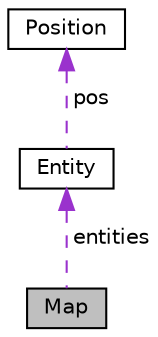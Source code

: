 digraph "Map"
{
 // LATEX_PDF_SIZE
  edge [fontname="Helvetica",fontsize="10",labelfontname="Helvetica",labelfontsize="10"];
  node [fontname="Helvetica",fontsize="10",shape=record];
  Node1 [label="Map",height=0.2,width=0.4,color="black", fillcolor="grey75", style="filled", fontcolor="black",tooltip=" "];
  Node2 -> Node1 [dir="back",color="darkorchid3",fontsize="10",style="dashed",label=" entities" ,fontname="Helvetica"];
  Node2 [label="Entity",height=0.2,width=0.4,color="black", fillcolor="white", style="filled",URL="$structEntity.html",tooltip="Struct of entity with position and type."];
  Node3 -> Node2 [dir="back",color="darkorchid3",fontsize="10",style="dashed",label=" pos" ,fontname="Helvetica"];
  Node3 [label="Position",height=0.2,width=0.4,color="black", fillcolor="white", style="filled",URL="$structPosition.html",tooltip="Position of the entity."];
}
